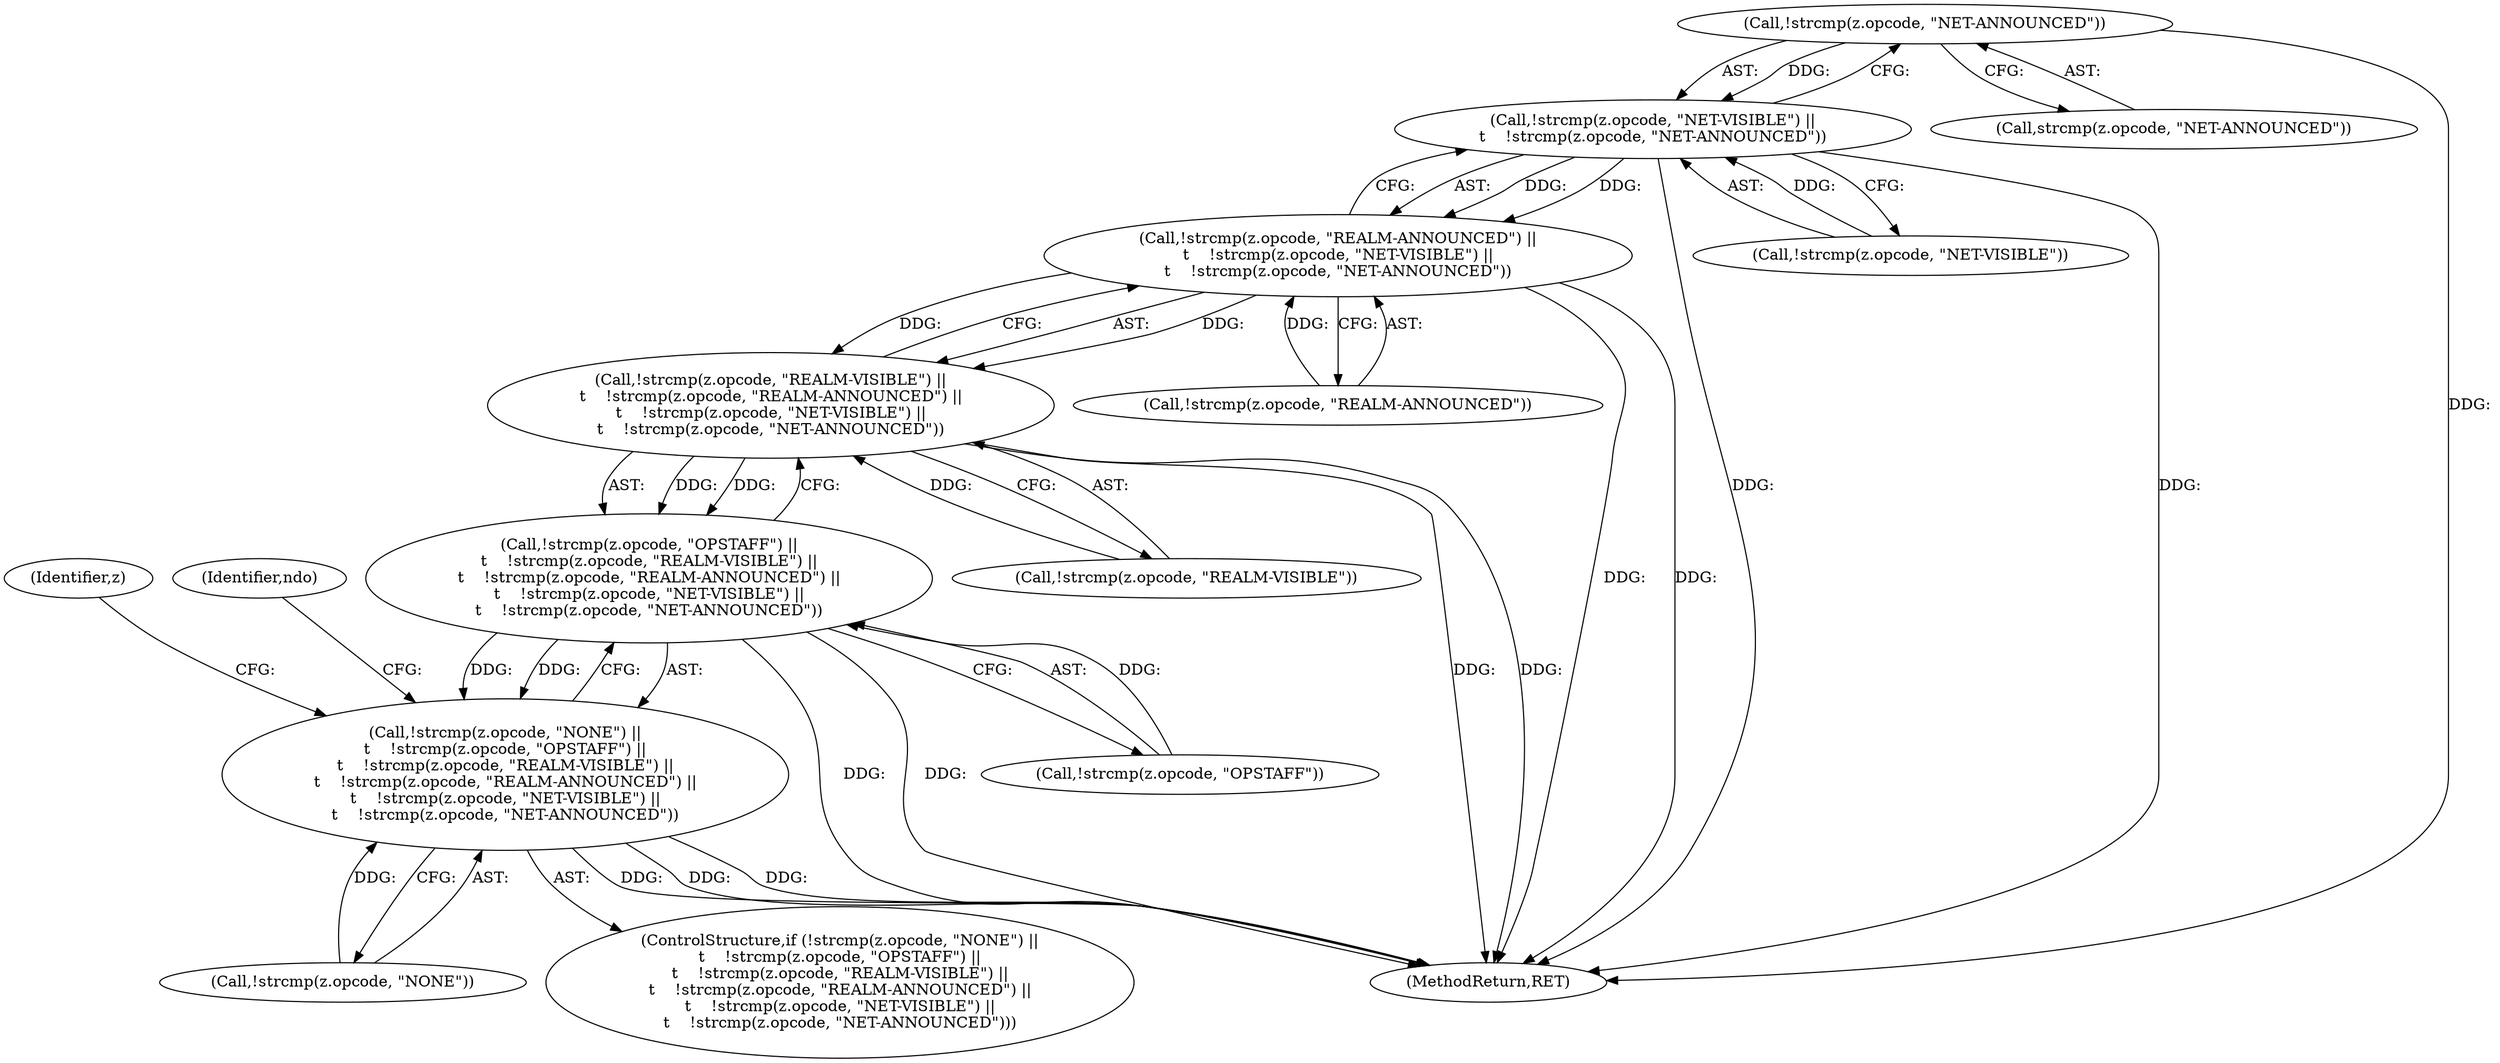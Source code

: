 digraph "0_tcpdump_d17507ffa3e9742199b02a66aa940e79ababfa30_0@API" {
"1000709" [label="(Call,!strcmp(z.opcode, \"NET-ANNOUNCED\"))"];
"1000702" [label="(Call,!strcmp(z.opcode, \"NET-VISIBLE\") ||\n\t    !strcmp(z.opcode, \"NET-ANNOUNCED\"))"];
"1000695" [label="(Call,!strcmp(z.opcode, \"REALM-ANNOUNCED\") ||\n\t    !strcmp(z.opcode, \"NET-VISIBLE\") ||\n\t    !strcmp(z.opcode, \"NET-ANNOUNCED\"))"];
"1000688" [label="(Call,!strcmp(z.opcode, \"REALM-VISIBLE\") ||\n\t    !strcmp(z.opcode, \"REALM-ANNOUNCED\") ||\n\t    !strcmp(z.opcode, \"NET-VISIBLE\") ||\n\t    !strcmp(z.opcode, \"NET-ANNOUNCED\"))"];
"1000681" [label="(Call,!strcmp(z.opcode, \"OPSTAFF\") ||\n\t    !strcmp(z.opcode, \"REALM-VISIBLE\") ||\n\t    !strcmp(z.opcode, \"REALM-ANNOUNCED\") ||\n\t    !strcmp(z.opcode, \"NET-VISIBLE\") ||\n\t    !strcmp(z.opcode, \"NET-ANNOUNCED\"))"];
"1000674" [label="(Call,!strcmp(z.opcode, \"NONE\") ||\n\t    !strcmp(z.opcode, \"OPSTAFF\") ||\n\t    !strcmp(z.opcode, \"REALM-VISIBLE\") ||\n\t    !strcmp(z.opcode, \"REALM-ANNOUNCED\") ||\n\t    !strcmp(z.opcode, \"NET-VISIBLE\") ||\n\t    !strcmp(z.opcode, \"NET-ANNOUNCED\"))"];
"1000710" [label="(Call,strcmp(z.opcode, \"NET-ANNOUNCED\"))"];
"1000730" [label="(Identifier,z)"];
"1000688" [label="(Call,!strcmp(z.opcode, \"REALM-VISIBLE\") ||\n\t    !strcmp(z.opcode, \"REALM-ANNOUNCED\") ||\n\t    !strcmp(z.opcode, \"NET-VISIBLE\") ||\n\t    !strcmp(z.opcode, \"NET-ANNOUNCED\"))"];
"1000682" [label="(Call,!strcmp(z.opcode, \"OPSTAFF\"))"];
"1000674" [label="(Call,!strcmp(z.opcode, \"NONE\") ||\n\t    !strcmp(z.opcode, \"OPSTAFF\") ||\n\t    !strcmp(z.opcode, \"REALM-VISIBLE\") ||\n\t    !strcmp(z.opcode, \"REALM-ANNOUNCED\") ||\n\t    !strcmp(z.opcode, \"NET-VISIBLE\") ||\n\t    !strcmp(z.opcode, \"NET-ANNOUNCED\"))"];
"1000681" [label="(Call,!strcmp(z.opcode, \"OPSTAFF\") ||\n\t    !strcmp(z.opcode, \"REALM-VISIBLE\") ||\n\t    !strcmp(z.opcode, \"REALM-ANNOUNCED\") ||\n\t    !strcmp(z.opcode, \"NET-VISIBLE\") ||\n\t    !strcmp(z.opcode, \"NET-ANNOUNCED\"))"];
"1000702" [label="(Call,!strcmp(z.opcode, \"NET-VISIBLE\") ||\n\t    !strcmp(z.opcode, \"NET-ANNOUNCED\"))"];
"1000696" [label="(Call,!strcmp(z.opcode, \"REALM-ANNOUNCED\"))"];
"1000703" [label="(Call,!strcmp(z.opcode, \"NET-VISIBLE\"))"];
"1000673" [label="(ControlStructure,if (!strcmp(z.opcode, \"NONE\") ||\n\t    !strcmp(z.opcode, \"OPSTAFF\") ||\n\t    !strcmp(z.opcode, \"REALM-VISIBLE\") ||\n\t    !strcmp(z.opcode, \"REALM-ANNOUNCED\") ||\n\t    !strcmp(z.opcode, \"NET-VISIBLE\") ||\n\t    !strcmp(z.opcode, \"NET-ANNOUNCED\")))"];
"1000709" [label="(Call,!strcmp(z.opcode, \"NET-ANNOUNCED\"))"];
"1000695" [label="(Call,!strcmp(z.opcode, \"REALM-ANNOUNCED\") ||\n\t    !strcmp(z.opcode, \"NET-VISIBLE\") ||\n\t    !strcmp(z.opcode, \"NET-ANNOUNCED\"))"];
"1000759" [label="(MethodReturn,RET)"];
"1000718" [label="(Identifier,ndo)"];
"1000675" [label="(Call,!strcmp(z.opcode, \"NONE\"))"];
"1000689" [label="(Call,!strcmp(z.opcode, \"REALM-VISIBLE\"))"];
"1000709" -> "1000702"  [label="AST: "];
"1000709" -> "1000710"  [label="CFG: "];
"1000710" -> "1000709"  [label="AST: "];
"1000702" -> "1000709"  [label="CFG: "];
"1000709" -> "1000759"  [label="DDG: "];
"1000709" -> "1000702"  [label="DDG: "];
"1000702" -> "1000695"  [label="AST: "];
"1000702" -> "1000703"  [label="CFG: "];
"1000703" -> "1000702"  [label="AST: "];
"1000695" -> "1000702"  [label="CFG: "];
"1000702" -> "1000759"  [label="DDG: "];
"1000702" -> "1000759"  [label="DDG: "];
"1000702" -> "1000695"  [label="DDG: "];
"1000702" -> "1000695"  [label="DDG: "];
"1000703" -> "1000702"  [label="DDG: "];
"1000695" -> "1000688"  [label="AST: "];
"1000695" -> "1000696"  [label="CFG: "];
"1000696" -> "1000695"  [label="AST: "];
"1000688" -> "1000695"  [label="CFG: "];
"1000695" -> "1000759"  [label="DDG: "];
"1000695" -> "1000759"  [label="DDG: "];
"1000695" -> "1000688"  [label="DDG: "];
"1000695" -> "1000688"  [label="DDG: "];
"1000696" -> "1000695"  [label="DDG: "];
"1000688" -> "1000681"  [label="AST: "];
"1000688" -> "1000689"  [label="CFG: "];
"1000689" -> "1000688"  [label="AST: "];
"1000681" -> "1000688"  [label="CFG: "];
"1000688" -> "1000759"  [label="DDG: "];
"1000688" -> "1000759"  [label="DDG: "];
"1000688" -> "1000681"  [label="DDG: "];
"1000688" -> "1000681"  [label="DDG: "];
"1000689" -> "1000688"  [label="DDG: "];
"1000681" -> "1000674"  [label="AST: "];
"1000681" -> "1000682"  [label="CFG: "];
"1000682" -> "1000681"  [label="AST: "];
"1000674" -> "1000681"  [label="CFG: "];
"1000681" -> "1000759"  [label="DDG: "];
"1000681" -> "1000759"  [label="DDG: "];
"1000681" -> "1000674"  [label="DDG: "];
"1000681" -> "1000674"  [label="DDG: "];
"1000682" -> "1000681"  [label="DDG: "];
"1000674" -> "1000673"  [label="AST: "];
"1000674" -> "1000675"  [label="CFG: "];
"1000675" -> "1000674"  [label="AST: "];
"1000718" -> "1000674"  [label="CFG: "];
"1000730" -> "1000674"  [label="CFG: "];
"1000674" -> "1000759"  [label="DDG: "];
"1000674" -> "1000759"  [label="DDG: "];
"1000674" -> "1000759"  [label="DDG: "];
"1000675" -> "1000674"  [label="DDG: "];
}
